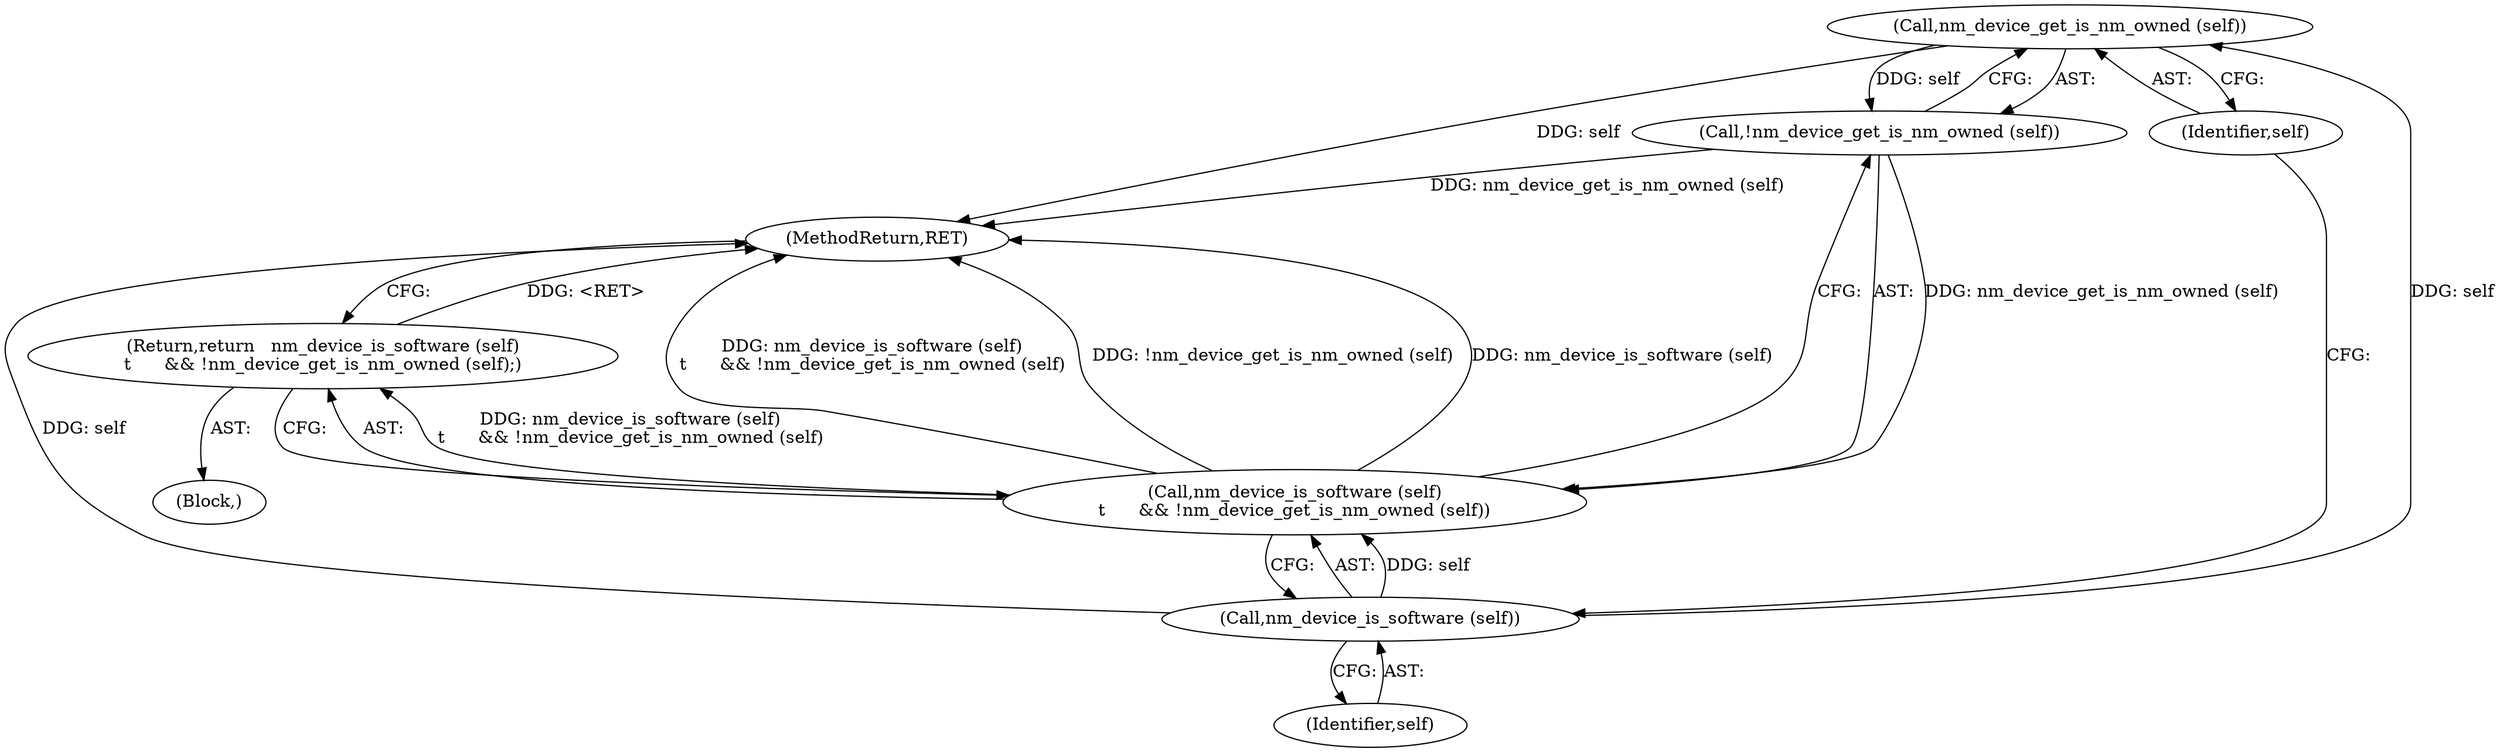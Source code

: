 digraph "0_NetworkManager_d5fc88e573fa58b93034b04d35a2454f5d28cad9@pointer" {
"1001158" [label="(Call,nm_device_get_is_nm_owned (self))"];
"1001155" [label="(Call,nm_device_is_software (self))"];
"1001157" [label="(Call,!nm_device_get_is_nm_owned (self))"];
"1001154" [label="(Call,nm_device_is_software (self)\n\t      && !nm_device_get_is_nm_owned (self))"];
"1001153" [label="(Return,return   nm_device_is_software (self)\n\t      && !nm_device_get_is_nm_owned (self);)"];
"1001155" [label="(Call,nm_device_is_software (self))"];
"1001153" [label="(Return,return   nm_device_is_software (self)\n\t      && !nm_device_get_is_nm_owned (self);)"];
"1001152" [label="(Block,)"];
"1007368" [label="(MethodReturn,RET)"];
"1001154" [label="(Call,nm_device_is_software (self)\n\t      && !nm_device_get_is_nm_owned (self))"];
"1001157" [label="(Call,!nm_device_get_is_nm_owned (self))"];
"1001156" [label="(Identifier,self)"];
"1001159" [label="(Identifier,self)"];
"1001158" [label="(Call,nm_device_get_is_nm_owned (self))"];
"1001158" -> "1001157"  [label="AST: "];
"1001158" -> "1001159"  [label="CFG: "];
"1001159" -> "1001158"  [label="AST: "];
"1001157" -> "1001158"  [label="CFG: "];
"1001158" -> "1007368"  [label="DDG: self"];
"1001158" -> "1001157"  [label="DDG: self"];
"1001155" -> "1001158"  [label="DDG: self"];
"1001155" -> "1001154"  [label="AST: "];
"1001155" -> "1001156"  [label="CFG: "];
"1001156" -> "1001155"  [label="AST: "];
"1001159" -> "1001155"  [label="CFG: "];
"1001154" -> "1001155"  [label="CFG: "];
"1001155" -> "1007368"  [label="DDG: self"];
"1001155" -> "1001154"  [label="DDG: self"];
"1001157" -> "1001154"  [label="AST: "];
"1001154" -> "1001157"  [label="CFG: "];
"1001157" -> "1007368"  [label="DDG: nm_device_get_is_nm_owned (self)"];
"1001157" -> "1001154"  [label="DDG: nm_device_get_is_nm_owned (self)"];
"1001154" -> "1001153"  [label="AST: "];
"1001153" -> "1001154"  [label="CFG: "];
"1001154" -> "1007368"  [label="DDG: nm_device_is_software (self)"];
"1001154" -> "1007368"  [label="DDG: nm_device_is_software (self)\n\t      && !nm_device_get_is_nm_owned (self)"];
"1001154" -> "1007368"  [label="DDG: !nm_device_get_is_nm_owned (self)"];
"1001154" -> "1001153"  [label="DDG: nm_device_is_software (self)\n\t      && !nm_device_get_is_nm_owned (self)"];
"1001153" -> "1001152"  [label="AST: "];
"1007368" -> "1001153"  [label="CFG: "];
"1001153" -> "1007368"  [label="DDG: <RET>"];
}

